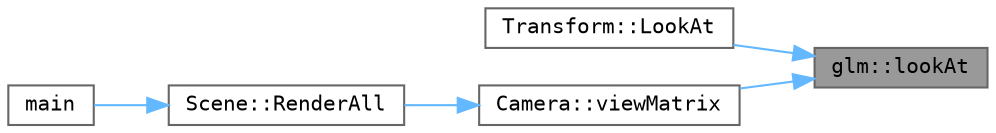 digraph "glm::lookAt"
{
 // LATEX_PDF_SIZE
  bgcolor="transparent";
  edge [fontname=Terminal,fontsize=10,labelfontname=Helvetica,labelfontsize=10];
  node [fontname=Terminal,fontsize=10,shape=box,height=0.2,width=0.4];
  rankdir="RL";
  Node1 [label="glm::lookAt",height=0.2,width=0.4,color="gray40", fillcolor="grey60", style="filled", fontcolor="black",tooltip=" "];
  Node1 -> Node2 [dir="back",color="steelblue1",style="solid"];
  Node2 [label="Transform::LookAt",height=0.2,width=0.4,color="grey40", fillcolor="white", style="filled",URL="$class_transform.html#ac6fb2b3d5ac6c319fb1f66c2ecdbb8dc",tooltip="Points this transform at a given point"];
  Node1 -> Node3 [dir="back",color="steelblue1",style="solid"];
  Node3 [label="Camera::viewMatrix",height=0.2,width=0.4,color="grey40", fillcolor="white", style="filled",URL="$class_camera.html#ade59c8e9e1ccf81c92d69722ed070718",tooltip="Uses glm::lookAt to build a view matrix from cameraTransform"];
  Node3 -> Node4 [dir="back",color="steelblue1",style="solid"];
  Node4 [label="Scene::RenderAll",height=0.2,width=0.4,color="grey40", fillcolor="white", style="filled",URL="$class_scene.html#af1231c8f794238d9fb79e5f413e0108f",tooltip="Draw all gameObjects using cameras[0] as a camera, accounting for all lights"];
  Node4 -> Node5 [dir="back",color="steelblue1",style="solid"];
  Node5 [label="main",height=0.2,width=0.4,color="grey40", fillcolor="white", style="filled",URL="$main_8cpp.html#ae66f6b31b5ad750f1fe042a706a4e3d4",tooltip=" "];
}
